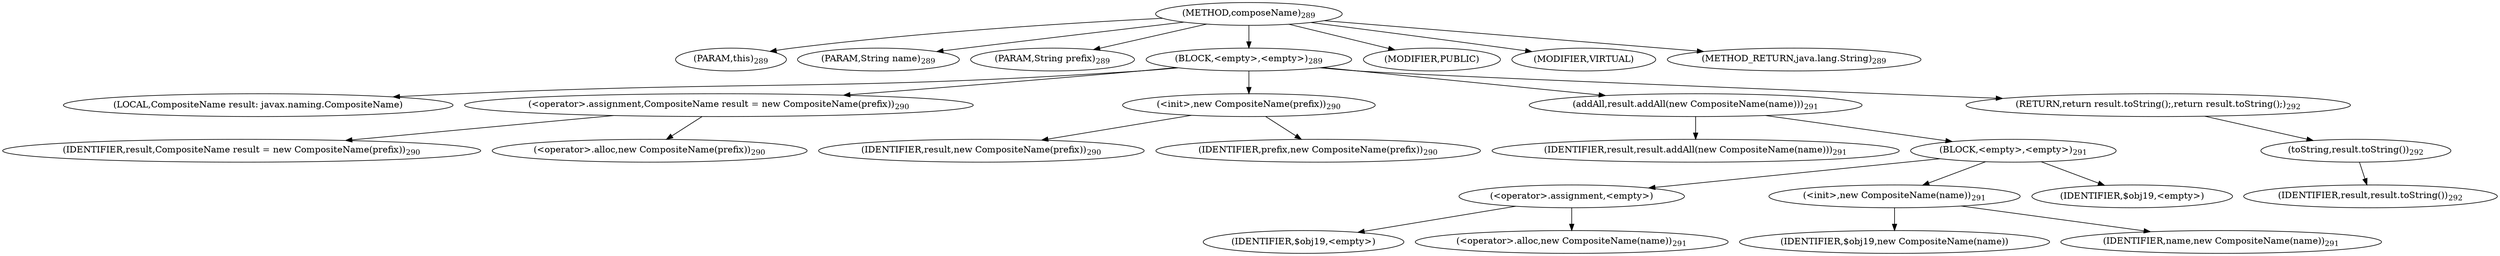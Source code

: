 digraph "composeName" {  
"1024" [label = <(METHOD,composeName)<SUB>289</SUB>> ]
"1025" [label = <(PARAM,this)<SUB>289</SUB>> ]
"1026" [label = <(PARAM,String name)<SUB>289</SUB>> ]
"1027" [label = <(PARAM,String prefix)<SUB>289</SUB>> ]
"1028" [label = <(BLOCK,&lt;empty&gt;,&lt;empty&gt;)<SUB>289</SUB>> ]
"46" [label = <(LOCAL,CompositeName result: javax.naming.CompositeName)> ]
"1029" [label = <(&lt;operator&gt;.assignment,CompositeName result = new CompositeName(prefix))<SUB>290</SUB>> ]
"1030" [label = <(IDENTIFIER,result,CompositeName result = new CompositeName(prefix))<SUB>290</SUB>> ]
"1031" [label = <(&lt;operator&gt;.alloc,new CompositeName(prefix))<SUB>290</SUB>> ]
"1032" [label = <(&lt;init&gt;,new CompositeName(prefix))<SUB>290</SUB>> ]
"45" [label = <(IDENTIFIER,result,new CompositeName(prefix))<SUB>290</SUB>> ]
"1033" [label = <(IDENTIFIER,prefix,new CompositeName(prefix))<SUB>290</SUB>> ]
"1034" [label = <(addAll,result.addAll(new CompositeName(name)))<SUB>291</SUB>> ]
"1035" [label = <(IDENTIFIER,result,result.addAll(new CompositeName(name)))<SUB>291</SUB>> ]
"1036" [label = <(BLOCK,&lt;empty&gt;,&lt;empty&gt;)<SUB>291</SUB>> ]
"1037" [label = <(&lt;operator&gt;.assignment,&lt;empty&gt;)> ]
"1038" [label = <(IDENTIFIER,$obj19,&lt;empty&gt;)> ]
"1039" [label = <(&lt;operator&gt;.alloc,new CompositeName(name))<SUB>291</SUB>> ]
"1040" [label = <(&lt;init&gt;,new CompositeName(name))<SUB>291</SUB>> ]
"1041" [label = <(IDENTIFIER,$obj19,new CompositeName(name))> ]
"1042" [label = <(IDENTIFIER,name,new CompositeName(name))<SUB>291</SUB>> ]
"1043" [label = <(IDENTIFIER,$obj19,&lt;empty&gt;)> ]
"1044" [label = <(RETURN,return result.toString();,return result.toString();)<SUB>292</SUB>> ]
"1045" [label = <(toString,result.toString())<SUB>292</SUB>> ]
"1046" [label = <(IDENTIFIER,result,result.toString())<SUB>292</SUB>> ]
"1047" [label = <(MODIFIER,PUBLIC)> ]
"1048" [label = <(MODIFIER,VIRTUAL)> ]
"1049" [label = <(METHOD_RETURN,java.lang.String)<SUB>289</SUB>> ]
  "1024" -> "1025" 
  "1024" -> "1026" 
  "1024" -> "1027" 
  "1024" -> "1028" 
  "1024" -> "1047" 
  "1024" -> "1048" 
  "1024" -> "1049" 
  "1028" -> "46" 
  "1028" -> "1029" 
  "1028" -> "1032" 
  "1028" -> "1034" 
  "1028" -> "1044" 
  "1029" -> "1030" 
  "1029" -> "1031" 
  "1032" -> "45" 
  "1032" -> "1033" 
  "1034" -> "1035" 
  "1034" -> "1036" 
  "1036" -> "1037" 
  "1036" -> "1040" 
  "1036" -> "1043" 
  "1037" -> "1038" 
  "1037" -> "1039" 
  "1040" -> "1041" 
  "1040" -> "1042" 
  "1044" -> "1045" 
  "1045" -> "1046" 
}
